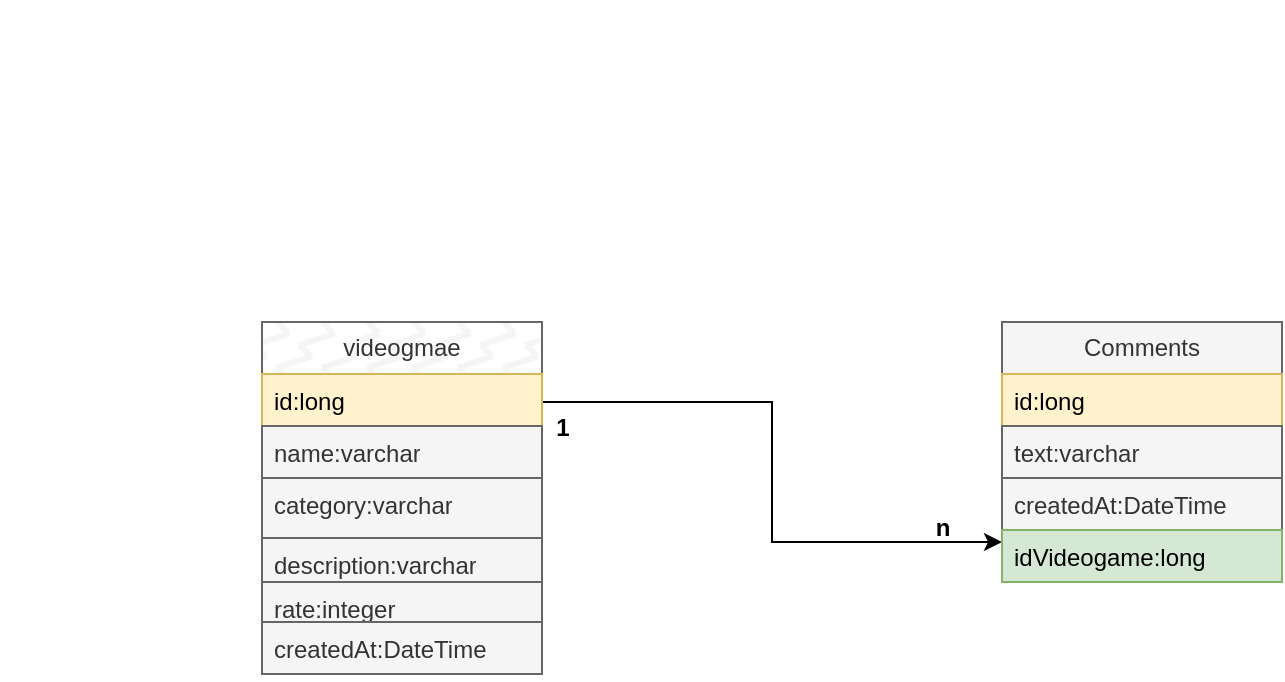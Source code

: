 <mxfile version="21.3.5" type="github">
  <diagram name="Página-1" id="rHbrp_x7v87Tb8cUYKFK">
    <mxGraphModel dx="954" dy="616" grid="1" gridSize="10" guides="1" tooltips="1" connect="1" arrows="1" fold="1" page="1" pageScale="1" pageWidth="827" pageHeight="1169" math="0" shadow="0">
      <root>
        <mxCell id="0" />
        <mxCell id="1" parent="0" />
        <mxCell id="A6DE0csZ05J6eWKyjmHg-22" style="edgeStyle=orthogonalEdgeStyle;rounded=0;orthogonalLoop=1;jettySize=auto;html=1;" edge="1" parent="1" source="A6DE0csZ05J6eWKyjmHg-1" target="A6DE0csZ05J6eWKyjmHg-13">
          <mxGeometry relative="1" as="geometry">
            <Array as="points">
              <mxPoint x="385" y="200" />
              <mxPoint x="385" y="270" />
            </Array>
          </mxGeometry>
        </mxCell>
        <mxCell id="A6DE0csZ05J6eWKyjmHg-1" value="videogmae" style="swimlane;fontStyle=0;childLayout=stackLayout;horizontal=1;startSize=26;fillColor=#f5f5f5;horizontalStack=0;resizeParent=1;resizeParentMax=0;resizeLast=0;collapsible=1;marginBottom=0;whiteSpace=wrap;html=1;strokeColor=#666666;fontColor=#333333;fillStyle=zigzag-line;" vertex="1" parent="1">
          <mxGeometry x="130" y="160" width="140" height="176" as="geometry">
            <mxRectangle x="130" y="160" width="100" height="30" as="alternateBounds" />
          </mxGeometry>
        </mxCell>
        <mxCell id="A6DE0csZ05J6eWKyjmHg-2" value="id:long" style="text;strokeColor=#d6b656;fillColor=#fff2cc;align=left;verticalAlign=top;spacingLeft=4;spacingRight=4;overflow=hidden;rotatable=0;points=[[0,0.5],[1,0.5]];portConstraint=eastwest;whiteSpace=wrap;html=1;" vertex="1" parent="A6DE0csZ05J6eWKyjmHg-1">
          <mxGeometry y="26" width="140" height="26" as="geometry" />
        </mxCell>
        <mxCell id="A6DE0csZ05J6eWKyjmHg-3" value="name:varchar" style="text;align=left;verticalAlign=top;spacingLeft=4;spacingRight=4;overflow=hidden;rotatable=0;points=[[0,0.5],[1,0.5]];portConstraint=eastwest;whiteSpace=wrap;html=1;fillColor=#f5f5f5;fontColor=#333333;strokeColor=#666666;fontStyle=0" vertex="1" parent="A6DE0csZ05J6eWKyjmHg-1">
          <mxGeometry y="52" width="140" height="26" as="geometry" />
        </mxCell>
        <mxCell id="A6DE0csZ05J6eWKyjmHg-5" value="category:varchar" style="text;strokeColor=#666666;fillColor=#f5f5f5;align=left;verticalAlign=top;spacingLeft=4;spacingRight=4;overflow=hidden;rotatable=0;points=[[0,0.5],[1,0.5]];portConstraint=eastwest;whiteSpace=wrap;html=1;fontColor=#333333;" vertex="1" parent="A6DE0csZ05J6eWKyjmHg-1">
          <mxGeometry y="78" width="140" height="30" as="geometry" />
        </mxCell>
        <mxCell id="A6DE0csZ05J6eWKyjmHg-4" value="description:varchar" style="text;strokeColor=#666666;fillColor=#f5f5f5;align=left;verticalAlign=top;spacingLeft=4;spacingRight=4;overflow=hidden;rotatable=0;points=[[0,0.5],[1,0.5]];portConstraint=eastwest;whiteSpace=wrap;html=1;fontColor=#333333;" vertex="1" parent="A6DE0csZ05J6eWKyjmHg-1">
          <mxGeometry y="108" width="140" height="22" as="geometry" />
        </mxCell>
        <mxCell id="A6DE0csZ05J6eWKyjmHg-7" value="rate:integer" style="text;strokeColor=#666666;fillColor=#f5f5f5;align=left;verticalAlign=top;spacingLeft=4;spacingRight=4;overflow=hidden;rotatable=0;points=[[0,0.5],[1,0.5]];portConstraint=eastwest;whiteSpace=wrap;html=1;fontColor=#333333;" vertex="1" parent="A6DE0csZ05J6eWKyjmHg-1">
          <mxGeometry y="130" width="140" height="20" as="geometry" />
        </mxCell>
        <mxCell id="A6DE0csZ05J6eWKyjmHg-12" value="createdAt:DateTime" style="text;strokeColor=#666666;fillColor=#f5f5f5;align=left;verticalAlign=top;spacingLeft=4;spacingRight=4;overflow=hidden;rotatable=0;points=[[0,0.5],[1,0.5]];portConstraint=eastwest;whiteSpace=wrap;html=1;fontColor=#333333;" vertex="1" parent="A6DE0csZ05J6eWKyjmHg-1">
          <mxGeometry y="150" width="140" height="26" as="geometry" />
        </mxCell>
        <mxCell id="A6DE0csZ05J6eWKyjmHg-13" value="Comments" style="swimlane;fontStyle=0;childLayout=stackLayout;horizontal=1;startSize=26;fillColor=#f5f5f5;horizontalStack=0;resizeParent=1;resizeParentMax=0;resizeLast=0;collapsible=1;marginBottom=0;whiteSpace=wrap;html=1;fontColor=#333333;strokeColor=#666666;" vertex="1" parent="1">
          <mxGeometry x="500" y="160" width="140" height="130" as="geometry" />
        </mxCell>
        <mxCell id="A6DE0csZ05J6eWKyjmHg-14" value="id:long" style="text;strokeColor=#d6b656;fillColor=#fff2cc;align=left;verticalAlign=top;spacingLeft=4;spacingRight=4;overflow=hidden;rotatable=0;points=[[0,0.5],[1,0.5]];portConstraint=eastwest;whiteSpace=wrap;html=1;" vertex="1" parent="A6DE0csZ05J6eWKyjmHg-13">
          <mxGeometry y="26" width="140" height="26" as="geometry" />
        </mxCell>
        <mxCell id="A6DE0csZ05J6eWKyjmHg-15" value="text:varchar" style="text;strokeColor=#666666;fillColor=#f5f5f5;align=left;verticalAlign=top;spacingLeft=4;spacingRight=4;overflow=hidden;rotatable=0;points=[[0,0.5],[1,0.5]];portConstraint=eastwest;whiteSpace=wrap;html=1;fontColor=#333333;" vertex="1" parent="A6DE0csZ05J6eWKyjmHg-13">
          <mxGeometry y="52" width="140" height="26" as="geometry" />
        </mxCell>
        <mxCell id="A6DE0csZ05J6eWKyjmHg-16" value="createdAt:DateTime" style="text;strokeColor=#666666;fillColor=#f5f5f5;align=left;verticalAlign=top;spacingLeft=4;spacingRight=4;overflow=hidden;rotatable=0;points=[[0,0.5],[1,0.5]];portConstraint=eastwest;whiteSpace=wrap;html=1;fontColor=#333333;" vertex="1" parent="A6DE0csZ05J6eWKyjmHg-13">
          <mxGeometry y="78" width="140" height="26" as="geometry" />
        </mxCell>
        <mxCell id="A6DE0csZ05J6eWKyjmHg-17" value="idVideogame:long" style="text;strokeColor=#82b366;fillColor=#d5e8d4;align=left;verticalAlign=top;spacingLeft=4;spacingRight=4;overflow=hidden;rotatable=0;points=[[0,0.5],[1,0.5]];portConstraint=eastwest;whiteSpace=wrap;html=1;" vertex="1" parent="A6DE0csZ05J6eWKyjmHg-13">
          <mxGeometry y="104" width="140" height="26" as="geometry" />
        </mxCell>
        <mxCell id="A6DE0csZ05J6eWKyjmHg-26" value="n" style="text;align=center;fontStyle=1;verticalAlign=middle;spacingLeft=3;spacingRight=3;strokeColor=none;rotatable=0;points=[[0,0.5],[1,0.5]];portConstraint=eastwest;html=1;" vertex="1" parent="1">
          <mxGeometry x="430" y="250" width="80" height="26" as="geometry" />
        </mxCell>
        <mxCell id="A6DE0csZ05J6eWKyjmHg-27" value="1" style="text;align=center;fontStyle=1;verticalAlign=middle;spacingLeft=3;spacingRight=3;strokeColor=none;rotatable=0;points=[[0,0.5],[1,0.5]];portConstraint=eastwest;html=1;" vertex="1" parent="1">
          <mxGeometry x="240" y="200" width="80" height="26" as="geometry" />
        </mxCell>
        <mxCell id="A6DE0csZ05J6eWKyjmHg-28" value="" style="ellipse;html=1;shape=endState;fillColor=#000000;strokeColor=#ff0000;" vertex="1" parent="1">
          <mxGeometry height="260" as="geometry" />
        </mxCell>
      </root>
    </mxGraphModel>
  </diagram>
</mxfile>
